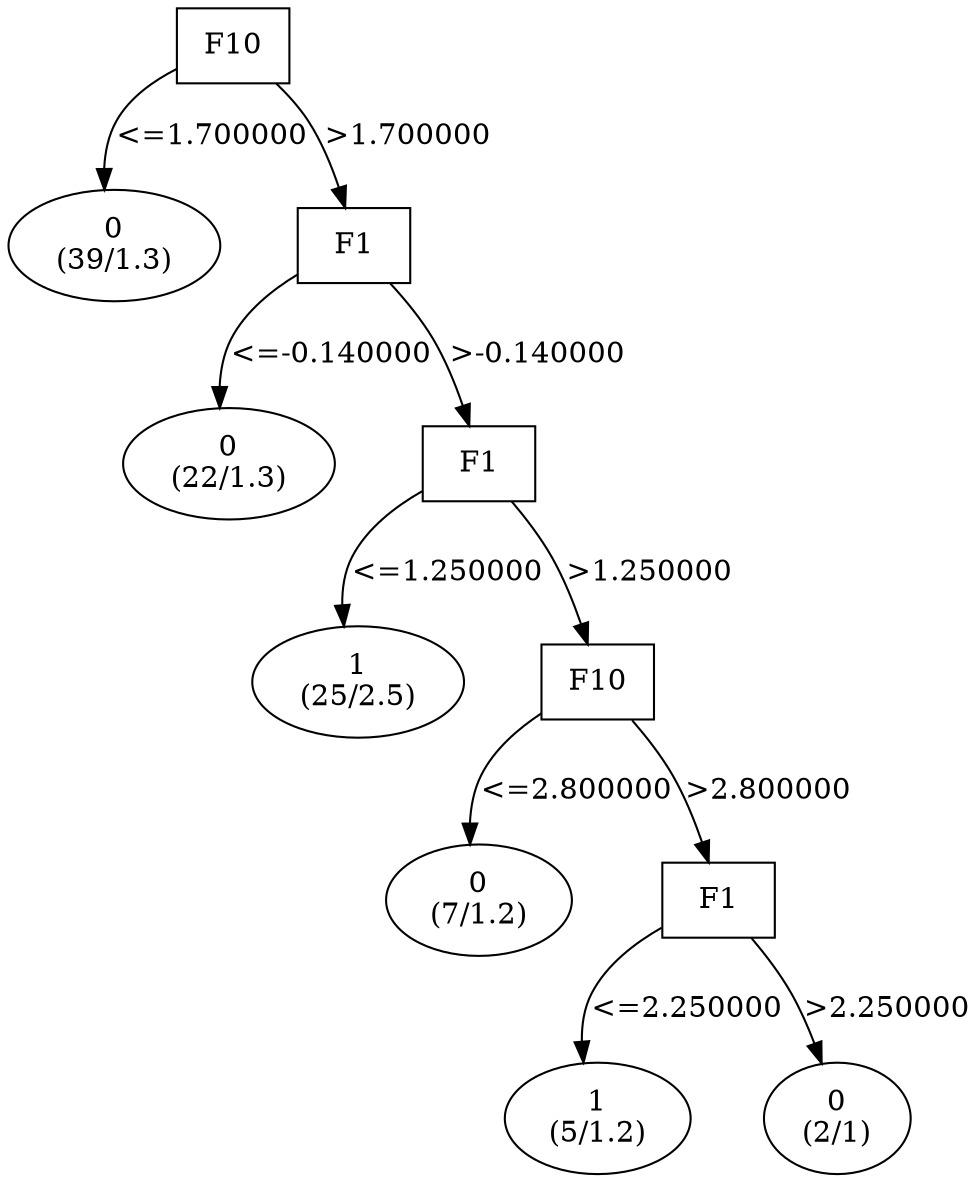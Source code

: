 digraph YaDT {
n0 [ shape=box, label="F10\n"]
n0 -> n1 [label="<=1.700000"]
n1 [ shape=ellipse, label="0\n(39/1.3)"]
n0 -> n2 [label=">1.700000"]
n2 [ shape=box, label="F1\n"]
n2 -> n3 [label="<=-0.140000"]
n3 [ shape=ellipse, label="0\n(22/1.3)"]
n2 -> n4 [label=">-0.140000"]
n4 [ shape=box, label="F1\n"]
n4 -> n5 [label="<=1.250000"]
n5 [ shape=ellipse, label="1\n(25/2.5)"]
n4 -> n6 [label=">1.250000"]
n6 [ shape=box, label="F10\n"]
n6 -> n7 [label="<=2.800000"]
n7 [ shape=ellipse, label="0\n(7/1.2)"]
n6 -> n8 [label=">2.800000"]
n8 [ shape=box, label="F1\n"]
n8 -> n9 [label="<=2.250000"]
n9 [ shape=ellipse, label="1\n(5/1.2)"]
n8 -> n10 [label=">2.250000"]
n10 [ shape=ellipse, label="0\n(2/1)"]
}
